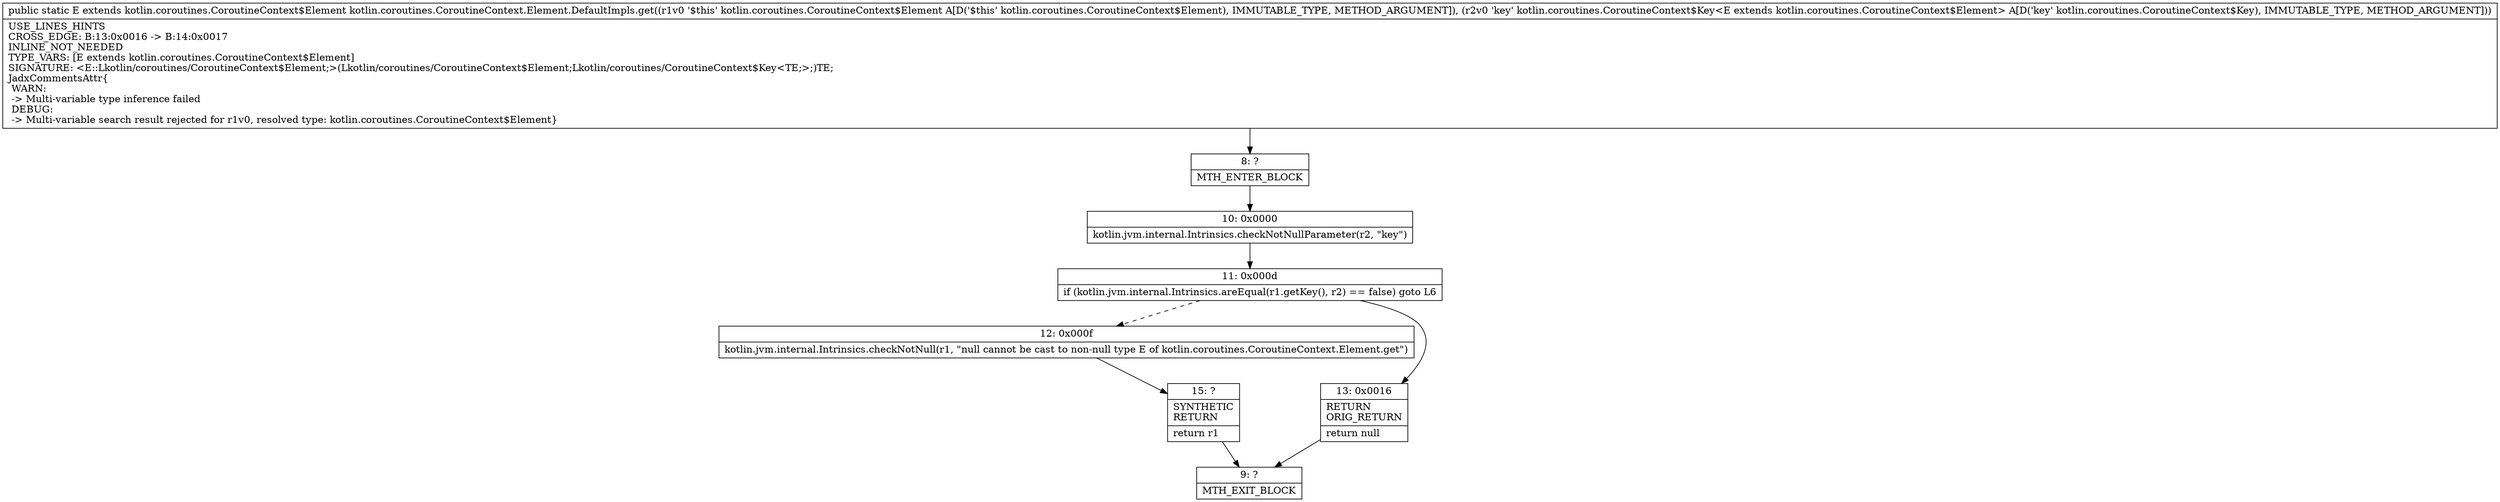 digraph "CFG forkotlin.coroutines.CoroutineContext.Element.DefaultImpls.get(Lkotlin\/coroutines\/CoroutineContext$Element;Lkotlin\/coroutines\/CoroutineContext$Key;)Lkotlin\/coroutines\/CoroutineContext$Element;" {
Node_8 [shape=record,label="{8\:\ ?|MTH_ENTER_BLOCK\l}"];
Node_10 [shape=record,label="{10\:\ 0x0000|kotlin.jvm.internal.Intrinsics.checkNotNullParameter(r2, \"key\")\l}"];
Node_11 [shape=record,label="{11\:\ 0x000d|if (kotlin.jvm.internal.Intrinsics.areEqual(r1.getKey(), r2) == false) goto L6\l}"];
Node_12 [shape=record,label="{12\:\ 0x000f|kotlin.jvm.internal.Intrinsics.checkNotNull(r1, \"null cannot be cast to non\-null type E of kotlin.coroutines.CoroutineContext.Element.get\")\l}"];
Node_15 [shape=record,label="{15\:\ ?|SYNTHETIC\lRETURN\l|return r1\l}"];
Node_9 [shape=record,label="{9\:\ ?|MTH_EXIT_BLOCK\l}"];
Node_13 [shape=record,label="{13\:\ 0x0016|RETURN\lORIG_RETURN\l|return null\l}"];
MethodNode[shape=record,label="{public static E extends kotlin.coroutines.CoroutineContext$Element kotlin.coroutines.CoroutineContext.Element.DefaultImpls.get((r1v0 '$this' kotlin.coroutines.CoroutineContext$Element A[D('$this' kotlin.coroutines.CoroutineContext$Element), IMMUTABLE_TYPE, METHOD_ARGUMENT]), (r2v0 'key' kotlin.coroutines.CoroutineContext$Key\<E extends kotlin.coroutines.CoroutineContext$Element\> A[D('key' kotlin.coroutines.CoroutineContext$Key), IMMUTABLE_TYPE, METHOD_ARGUMENT]))  | USE_LINES_HINTS\lCROSS_EDGE: B:13:0x0016 \-\> B:14:0x0017\lINLINE_NOT_NEEDED\lTYPE_VARS: [E extends kotlin.coroutines.CoroutineContext$Element]\lSIGNATURE: \<E::Lkotlin\/coroutines\/CoroutineContext$Element;\>(Lkotlin\/coroutines\/CoroutineContext$Element;Lkotlin\/coroutines\/CoroutineContext$Key\<TE;\>;)TE;\lJadxCommentsAttr\{\l WARN: \l \-\> Multi\-variable type inference failed\l DEBUG: \l \-\> Multi\-variable search result rejected for r1v0, resolved type: kotlin.coroutines.CoroutineContext$Element\}\l}"];
MethodNode -> Node_8;Node_8 -> Node_10;
Node_10 -> Node_11;
Node_11 -> Node_12[style=dashed];
Node_11 -> Node_13;
Node_12 -> Node_15;
Node_15 -> Node_9;
Node_13 -> Node_9;
}


